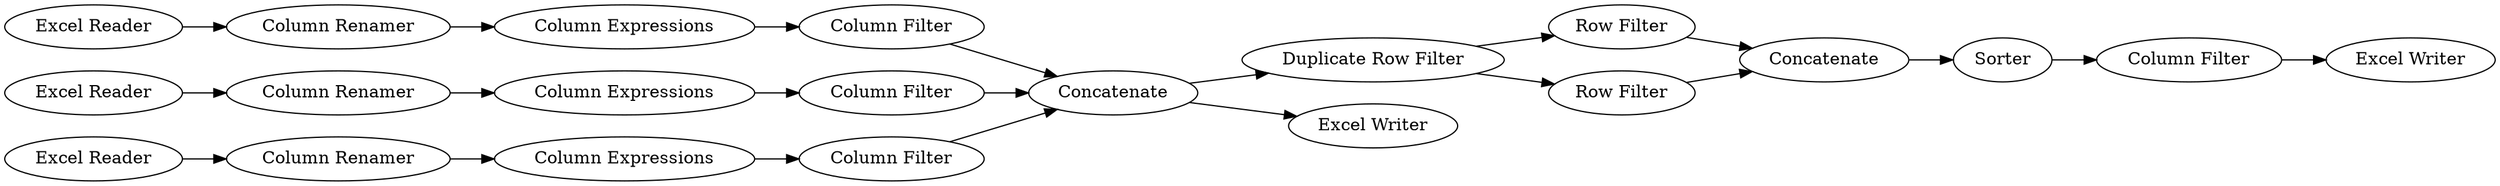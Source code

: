 digraph {
	12 -> 14
	13 -> 14
	2 -> 6
	9 -> 13
	21 -> 22
	19 -> 21
	25 -> 24
	6 -> 8
	22 -> 23
	1 -> 4
	14 -> 26
	20 -> 22
	10 -> 11
	8 -> 12
	3 -> 5
	5 -> 9
	4 -> 10
	11 -> 14
	19 -> 20
	23 -> 25
	14 -> 19
	9 [label="Column Expressions"]
	26 [label="Excel Writer"]
	21 [label="Row Filter"]
	8 [label="Column Expressions"]
	3 [label="Excel Reader"]
	19 [label="Duplicate Row Filter"]
	24 [label="Excel Writer"]
	6 [label="Column Renamer"]
	25 [label="Column Filter"]
	12 [label="Column Filter"]
	10 [label="Column Expressions"]
	1 [label="Excel Reader"]
	22 [label=Concatenate]
	11 [label="Column Filter"]
	4 [label="Column Renamer"]
	23 [label=Sorter]
	14 [label=Concatenate]
	5 [label="Column Renamer"]
	13 [label="Column Filter"]
	20 [label="Row Filter"]
	2 [label="Excel Reader"]
	rankdir=LR
}
